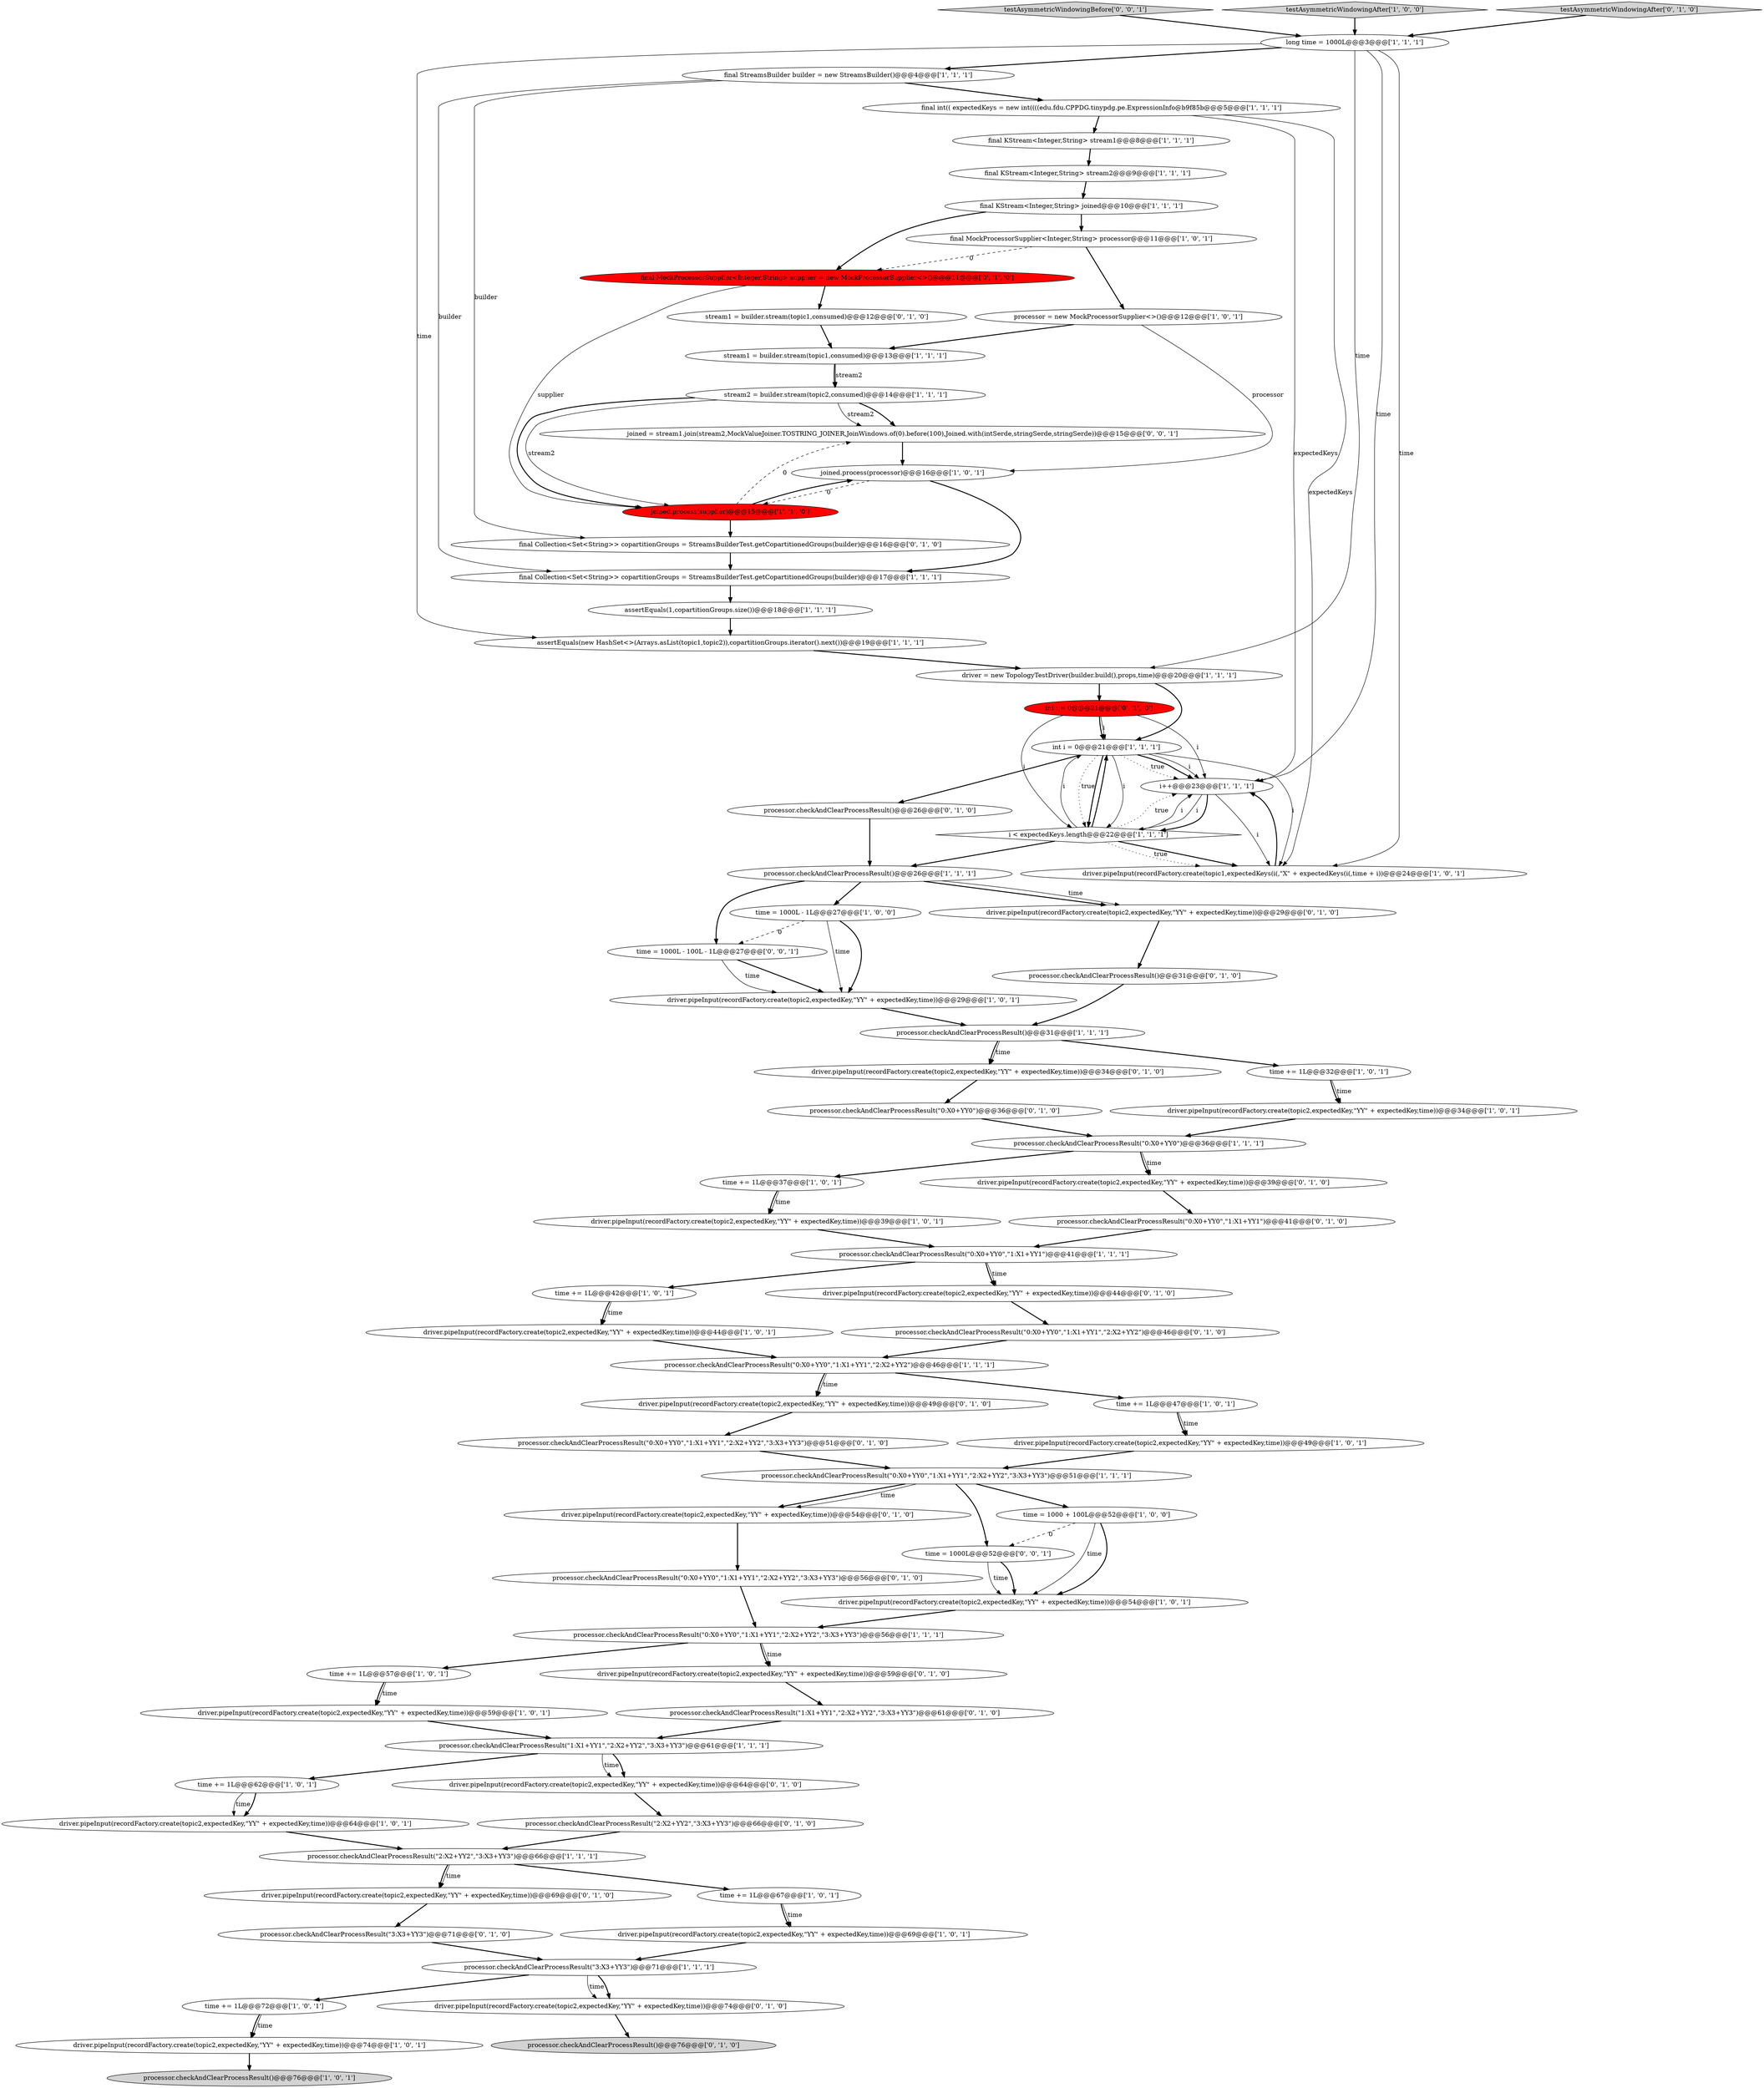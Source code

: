 digraph {
9 [style = filled, label = "processor.checkAndClearProcessResult(\"0:X0+YY0\")@@@36@@@['1', '1', '1']", fillcolor = white, shape = ellipse image = "AAA0AAABBB1BBB"];
64 [style = filled, label = "final MockProcessorSupplier<Integer,String> supplier = new MockProcessorSupplier<>()@@@11@@@['0', '1', '0']", fillcolor = red, shape = ellipse image = "AAA1AAABBB2BBB"];
34 [style = filled, label = "assertEquals(1,copartitionGroups.size())@@@18@@@['1', '1', '1']", fillcolor = white, shape = ellipse image = "AAA0AAABBB1BBB"];
75 [style = filled, label = "driver.pipeInput(recordFactory.create(topic2,expectedKey,\"YY\" + expectedKey,time))@@@69@@@['0', '1', '0']", fillcolor = white, shape = ellipse image = "AAA0AAABBB2BBB"];
76 [style = filled, label = "driver.pipeInput(recordFactory.create(topic2,expectedKey,\"YY\" + expectedKey,time))@@@29@@@['0', '1', '0']", fillcolor = white, shape = ellipse image = "AAA0AAABBB2BBB"];
49 [style = filled, label = "processor.checkAndClearProcessResult(\"0:X0+YY0\",\"1:X1+YY1\")@@@41@@@['1', '1', '1']", fillcolor = white, shape = ellipse image = "AAA0AAABBB1BBB"];
71 [style = filled, label = "driver.pipeInput(recordFactory.create(topic2,expectedKey,\"YY\" + expectedKey,time))@@@64@@@['0', '1', '0']", fillcolor = white, shape = ellipse image = "AAA0AAABBB2BBB"];
22 [style = filled, label = "stream2 = builder.stream(topic2,consumed)@@@14@@@['1', '1', '1']", fillcolor = white, shape = ellipse image = "AAA0AAABBB1BBB"];
32 [style = filled, label = "assertEquals(new HashSet<>(Arrays.asList(topic1,topic2)),copartitionGroups.iterator().next())@@@19@@@['1', '1', '1']", fillcolor = white, shape = ellipse image = "AAA0AAABBB1BBB"];
18 [style = filled, label = "processor = new MockProcessorSupplier<>()@@@12@@@['1', '0', '1']", fillcolor = white, shape = ellipse image = "AAA0AAABBB1BBB"];
26 [style = filled, label = "final StreamsBuilder builder = new StreamsBuilder()@@@4@@@['1', '1', '1']", fillcolor = white, shape = ellipse image = "AAA0AAABBB1BBB"];
53 [style = filled, label = "driver.pipeInput(recordFactory.create(topic2,expectedKey,\"YY\" + expectedKey,time))@@@39@@@['0', '1', '0']", fillcolor = white, shape = ellipse image = "AAA0AAABBB2BBB"];
5 [style = filled, label = "driver.pipeInput(recordFactory.create(topic2,expectedKey,\"YY\" + expectedKey,time))@@@74@@@['1', '0', '1']", fillcolor = white, shape = ellipse image = "AAA0AAABBB1BBB"];
17 [style = filled, label = "driver.pipeInput(recordFactory.create(topic2,expectedKey,\"YY\" + expectedKey,time))@@@59@@@['1', '0', '1']", fillcolor = white, shape = ellipse image = "AAA0AAABBB1BBB"];
39 [style = filled, label = "final KStream<Integer,String> stream1@@@8@@@['1', '1', '1']", fillcolor = white, shape = ellipse image = "AAA0AAABBB1BBB"];
31 [style = filled, label = "int i = 0@@@21@@@['1', '1', '1']", fillcolor = white, shape = ellipse image = "AAA0AAABBB1BBB"];
69 [style = filled, label = "processor.checkAndClearProcessResult()@@@26@@@['0', '1', '0']", fillcolor = white, shape = ellipse image = "AAA0AAABBB2BBB"];
70 [style = filled, label = "driver.pipeInput(recordFactory.create(topic2,expectedKey,\"YY\" + expectedKey,time))@@@44@@@['0', '1', '0']", fillcolor = white, shape = ellipse image = "AAA0AAABBB2BBB"];
81 [style = filled, label = "testAsymmetricWindowingBefore['0', '0', '1']", fillcolor = lightgray, shape = diamond image = "AAA0AAABBB3BBB"];
44 [style = filled, label = "time += 1L@@@67@@@['1', '0', '1']", fillcolor = white, shape = ellipse image = "AAA0AAABBB1BBB"];
72 [style = filled, label = "processor.checkAndClearProcessResult(\"3:X3+YY3\")@@@71@@@['0', '1', '0']", fillcolor = white, shape = ellipse image = "AAA0AAABBB2BBB"];
67 [style = filled, label = "processor.checkAndClearProcessResult(\"0:X0+YY0\")@@@36@@@['0', '1', '0']", fillcolor = white, shape = ellipse image = "AAA0AAABBB2BBB"];
30 [style = filled, label = "time += 1L@@@37@@@['1', '0', '1']", fillcolor = white, shape = ellipse image = "AAA0AAABBB1BBB"];
47 [style = filled, label = "processor.checkAndClearProcessResult(\"0:X0+YY0\",\"1:X1+YY1\",\"2:X2+YY2\",\"3:X3+YY3\")@@@51@@@['1', '1', '1']", fillcolor = white, shape = ellipse image = "AAA0AAABBB1BBB"];
52 [style = filled, label = "driver.pipeInput(recordFactory.create(topic2,expectedKey,\"YY\" + expectedKey,time))@@@59@@@['0', '1', '0']", fillcolor = white, shape = ellipse image = "AAA0AAABBB2BBB"];
11 [style = filled, label = "driver.pipeInput(recordFactory.create(topic2,expectedKey,\"YY\" + expectedKey,time))@@@44@@@['1', '0', '1']", fillcolor = white, shape = ellipse image = "AAA0AAABBB1BBB"];
62 [style = filled, label = "processor.checkAndClearProcessResult(\"1:X1+YY1\",\"2:X2+YY2\",\"3:X3+YY3\")@@@61@@@['0', '1', '0']", fillcolor = white, shape = ellipse image = "AAA0AAABBB2BBB"];
38 [style = filled, label = "testAsymmetricWindowingAfter['1', '0', '0']", fillcolor = lightgray, shape = diamond image = "AAA0AAABBB1BBB"];
46 [style = filled, label = "time += 1L@@@47@@@['1', '0', '1']", fillcolor = white, shape = ellipse image = "AAA0AAABBB1BBB"];
48 [style = filled, label = "time = 1000L - 1L@@@27@@@['1', '0', '0']", fillcolor = white, shape = ellipse image = "AAA0AAABBB1BBB"];
37 [style = filled, label = "driver.pipeInput(recordFactory.create(topic2,expectedKey,\"YY\" + expectedKey,time))@@@34@@@['1', '0', '1']", fillcolor = white, shape = ellipse image = "AAA0AAABBB1BBB"];
55 [style = filled, label = "processor.checkAndClearProcessResult(\"0:X0+YY0\",\"1:X1+YY1\",\"2:X2+YY2\",\"3:X3+YY3\")@@@51@@@['0', '1', '0']", fillcolor = white, shape = ellipse image = "AAA0AAABBB2BBB"];
56 [style = filled, label = "processor.checkAndClearProcessResult()@@@76@@@['0', '1', '0']", fillcolor = lightgray, shape = ellipse image = "AAA0AAABBB2BBB"];
45 [style = filled, label = "processor.checkAndClearProcessResult()@@@31@@@['1', '1', '1']", fillcolor = white, shape = ellipse image = "AAA0AAABBB1BBB"];
78 [style = filled, label = "time = 1000L - 100L - 1L@@@27@@@['0', '0', '1']", fillcolor = white, shape = ellipse image = "AAA0AAABBB3BBB"];
68 [style = filled, label = "testAsymmetricWindowingAfter['0', '1', '0']", fillcolor = lightgray, shape = diamond image = "AAA0AAABBB2BBB"];
20 [style = filled, label = "driver.pipeInput(recordFactory.create(topic2,expectedKey,\"YY\" + expectedKey,time))@@@64@@@['1', '0', '1']", fillcolor = white, shape = ellipse image = "AAA0AAABBB1BBB"];
13 [style = filled, label = "processor.checkAndClearProcessResult(\"1:X1+YY1\",\"2:X2+YY2\",\"3:X3+YY3\")@@@61@@@['1', '1', '1']", fillcolor = white, shape = ellipse image = "AAA0AAABBB1BBB"];
3 [style = filled, label = "driver.pipeInput(recordFactory.create(topic2,expectedKey,\"YY\" + expectedKey,time))@@@69@@@['1', '0', '1']", fillcolor = white, shape = ellipse image = "AAA0AAABBB1BBB"];
51 [style = filled, label = "long time = 1000L@@@3@@@['1', '1', '1']", fillcolor = white, shape = ellipse image = "AAA0AAABBB1BBB"];
19 [style = filled, label = "i++@@@23@@@['1', '1', '1']", fillcolor = white, shape = ellipse image = "AAA0AAABBB1BBB"];
4 [style = filled, label = "joined.process(processor)@@@16@@@['1', '0', '1']", fillcolor = white, shape = ellipse image = "AAA0AAABBB1BBB"];
25 [style = filled, label = "driver.pipeInput(recordFactory.create(topic2,expectedKey,\"YY\" + expectedKey,time))@@@49@@@['1', '0', '1']", fillcolor = white, shape = ellipse image = "AAA0AAABBB1BBB"];
27 [style = filled, label = "driver.pipeInput(recordFactory.create(topic2,expectedKey,\"YY\" + expectedKey,time))@@@29@@@['1', '0', '1']", fillcolor = white, shape = ellipse image = "AAA0AAABBB1BBB"];
50 [style = filled, label = "processor.checkAndClearProcessResult(\"3:X3+YY3\")@@@71@@@['1', '1', '1']", fillcolor = white, shape = ellipse image = "AAA0AAABBB1BBB"];
57 [style = filled, label = "processor.checkAndClearProcessResult(\"2:X2+YY2\",\"3:X3+YY3\")@@@66@@@['0', '1', '0']", fillcolor = white, shape = ellipse image = "AAA0AAABBB2BBB"];
66 [style = filled, label = "processor.checkAndClearProcessResult(\"0:X0+YY0\",\"1:X1+YY1\",\"2:X2+YY2\",\"3:X3+YY3\")@@@56@@@['0', '1', '0']", fillcolor = white, shape = ellipse image = "AAA0AAABBB2BBB"];
73 [style = filled, label = "int i = 0@@@21@@@['0', '1', '0']", fillcolor = red, shape = ellipse image = "AAA1AAABBB2BBB"];
80 [style = filled, label = "joined = stream1.join(stream2,MockValueJoiner.TOSTRING_JOINER,JoinWindows.of(0).before(100),Joined.with(intSerde,stringSerde,stringSerde))@@@15@@@['0', '0', '1']", fillcolor = white, shape = ellipse image = "AAA0AAABBB3BBB"];
1 [style = filled, label = "processor.checkAndClearProcessResult()@@@76@@@['1', '0', '1']", fillcolor = lightgray, shape = ellipse image = "AAA0AAABBB1BBB"];
0 [style = filled, label = "driver.pipeInput(recordFactory.create(topic2,expectedKey,\"YY\" + expectedKey,time))@@@39@@@['1', '0', '1']", fillcolor = white, shape = ellipse image = "AAA0AAABBB1BBB"];
16 [style = filled, label = "final Collection<Set<String>> copartitionGroups = StreamsBuilderTest.getCopartitionedGroups(builder)@@@17@@@['1', '1', '1']", fillcolor = white, shape = ellipse image = "AAA0AAABBB1BBB"];
33 [style = filled, label = "i < expectedKeys.length@@@22@@@['1', '1', '1']", fillcolor = white, shape = diamond image = "AAA0AAABBB1BBB"];
61 [style = filled, label = "processor.checkAndClearProcessResult()@@@31@@@['0', '1', '0']", fillcolor = white, shape = ellipse image = "AAA0AAABBB2BBB"];
24 [style = filled, label = "driver = new TopologyTestDriver(builder.build(),props,time)@@@20@@@['1', '1', '1']", fillcolor = white, shape = ellipse image = "AAA0AAABBB1BBB"];
7 [style = filled, label = "processor.checkAndClearProcessResult()@@@26@@@['1', '1', '1']", fillcolor = white, shape = ellipse image = "AAA0AAABBB1BBB"];
10 [style = filled, label = "processor.checkAndClearProcessResult(\"2:X2+YY2\",\"3:X3+YY3\")@@@66@@@['1', '1', '1']", fillcolor = white, shape = ellipse image = "AAA0AAABBB1BBB"];
12 [style = filled, label = "time += 1L@@@72@@@['1', '0', '1']", fillcolor = white, shape = ellipse image = "AAA0AAABBB1BBB"];
6 [style = filled, label = "final KStream<Integer,String> stream2@@@9@@@['1', '1', '1']", fillcolor = white, shape = ellipse image = "AAA0AAABBB1BBB"];
29 [style = filled, label = "time += 1L@@@62@@@['1', '0', '1']", fillcolor = white, shape = ellipse image = "AAA0AAABBB1BBB"];
41 [style = filled, label = "final int(( expectedKeys = new int((((edu.fdu.CPPDG.tinypdg.pe.ExpressionInfo@b9f85b@@@5@@@['1', '1', '1']", fillcolor = white, shape = ellipse image = "AAA0AAABBB1BBB"];
59 [style = filled, label = "processor.checkAndClearProcessResult(\"0:X0+YY0\",\"1:X1+YY1\",\"2:X2+YY2\")@@@46@@@['0', '1', '0']", fillcolor = white, shape = ellipse image = "AAA0AAABBB2BBB"];
63 [style = filled, label = "processor.checkAndClearProcessResult(\"0:X0+YY0\",\"1:X1+YY1\")@@@41@@@['0', '1', '0']", fillcolor = white, shape = ellipse image = "AAA0AAABBB2BBB"];
65 [style = filled, label = "driver.pipeInput(recordFactory.create(topic2,expectedKey,\"YY\" + expectedKey,time))@@@34@@@['0', '1', '0']", fillcolor = white, shape = ellipse image = "AAA0AAABBB2BBB"];
8 [style = filled, label = "final KStream<Integer,String> joined@@@10@@@['1', '1', '1']", fillcolor = white, shape = ellipse image = "AAA0AAABBB1BBB"];
58 [style = filled, label = "driver.pipeInput(recordFactory.create(topic2,expectedKey,\"YY\" + expectedKey,time))@@@54@@@['0', '1', '0']", fillcolor = white, shape = ellipse image = "AAA0AAABBB2BBB"];
21 [style = filled, label = "stream1 = builder.stream(topic1,consumed)@@@13@@@['1', '1', '1']", fillcolor = white, shape = ellipse image = "AAA0AAABBB1BBB"];
28 [style = filled, label = "driver.pipeInput(recordFactory.create(topic2,expectedKey,\"YY\" + expectedKey,time))@@@54@@@['1', '0', '1']", fillcolor = white, shape = ellipse image = "AAA0AAABBB1BBB"];
40 [style = filled, label = "time += 1L@@@42@@@['1', '0', '1']", fillcolor = white, shape = ellipse image = "AAA0AAABBB1BBB"];
74 [style = filled, label = "stream1 = builder.stream(topic1,consumed)@@@12@@@['0', '1', '0']", fillcolor = white, shape = ellipse image = "AAA0AAABBB2BBB"];
42 [style = filled, label = "driver.pipeInput(recordFactory.create(topic1,expectedKeys(i(,\"X\" + expectedKeys(i(,time + i))@@@24@@@['1', '0', '1']", fillcolor = white, shape = ellipse image = "AAA0AAABBB1BBB"];
2 [style = filled, label = "final MockProcessorSupplier<Integer,String> processor@@@11@@@['1', '0', '1']", fillcolor = white, shape = ellipse image = "AAA0AAABBB1BBB"];
15 [style = filled, label = "processor.checkAndClearProcessResult(\"0:X0+YY0\",\"1:X1+YY1\",\"2:X2+YY2\",\"3:X3+YY3\")@@@56@@@['1', '1', '1']", fillcolor = white, shape = ellipse image = "AAA0AAABBB1BBB"];
79 [style = filled, label = "time = 1000L@@@52@@@['0', '0', '1']", fillcolor = white, shape = ellipse image = "AAA0AAABBB3BBB"];
23 [style = filled, label = "processor.checkAndClearProcessResult(\"0:X0+YY0\",\"1:X1+YY1\",\"2:X2+YY2\")@@@46@@@['1', '1', '1']", fillcolor = white, shape = ellipse image = "AAA0AAABBB1BBB"];
14 [style = filled, label = "time += 1L@@@57@@@['1', '0', '1']", fillcolor = white, shape = ellipse image = "AAA0AAABBB1BBB"];
54 [style = filled, label = "final Collection<Set<String>> copartitionGroups = StreamsBuilderTest.getCopartitionedGroups(builder)@@@16@@@['0', '1', '0']", fillcolor = white, shape = ellipse image = "AAA0AAABBB2BBB"];
60 [style = filled, label = "driver.pipeInput(recordFactory.create(topic2,expectedKey,\"YY\" + expectedKey,time))@@@74@@@['0', '1', '0']", fillcolor = white, shape = ellipse image = "AAA0AAABBB2BBB"];
77 [style = filled, label = "driver.pipeInput(recordFactory.create(topic2,expectedKey,\"YY\" + expectedKey,time))@@@49@@@['0', '1', '0']", fillcolor = white, shape = ellipse image = "AAA0AAABBB2BBB"];
36 [style = filled, label = "joined.process(supplier)@@@15@@@['1', '1', '0']", fillcolor = red, shape = ellipse image = "AAA1AAABBB1BBB"];
43 [style = filled, label = "time = 1000 + 100L@@@52@@@['1', '0', '0']", fillcolor = white, shape = ellipse image = "AAA0AAABBB1BBB"];
35 [style = filled, label = "time += 1L@@@32@@@['1', '0', '1']", fillcolor = white, shape = ellipse image = "AAA0AAABBB1BBB"];
9->53 [style = bold, label=""];
78->27 [style = bold, label=""];
61->45 [style = bold, label=""];
26->16 [style = solid, label="builder"];
62->13 [style = bold, label=""];
79->28 [style = solid, label="time"];
65->67 [style = bold, label=""];
45->65 [style = bold, label=""];
46->25 [style = bold, label=""];
12->5 [style = bold, label=""];
55->47 [style = bold, label=""];
31->19 [style = solid, label="i"];
38->51 [style = bold, label=""];
22->36 [style = solid, label="stream2"];
53->63 [style = bold, label=""];
76->61 [style = bold, label=""];
24->73 [style = bold, label=""];
39->6 [style = bold, label=""];
14->17 [style = bold, label=""];
14->17 [style = solid, label="time"];
7->48 [style = bold, label=""];
2->64 [style = dashed, label="0"];
74->21 [style = bold, label=""];
48->27 [style = bold, label=""];
29->20 [style = solid, label="time"];
48->27 [style = solid, label="time"];
37->9 [style = bold, label=""];
23->77 [style = bold, label=""];
67->9 [style = bold, label=""];
40->11 [style = bold, label=""];
10->75 [style = bold, label=""];
54->16 [style = bold, label=""];
4->36 [style = dashed, label="0"];
35->37 [style = bold, label=""];
15->52 [style = bold, label=""];
33->42 [style = bold, label=""];
22->80 [style = bold, label=""];
27->45 [style = bold, label=""];
50->12 [style = bold, label=""];
35->37 [style = solid, label="time"];
51->26 [style = bold, label=""];
41->19 [style = solid, label="expectedKeys"];
51->42 [style = solid, label="time"];
31->33 [style = solid, label="i"];
34->32 [style = bold, label=""];
49->40 [style = bold, label=""];
45->35 [style = bold, label=""];
49->70 [style = bold, label=""];
4->16 [style = bold, label=""];
42->19 [style = bold, label=""];
64->36 [style = solid, label="supplier"];
31->19 [style = dotted, label="true"];
33->7 [style = bold, label=""];
33->31 [style = solid, label="i"];
31->69 [style = bold, label=""];
51->24 [style = solid, label="time"];
25->47 [style = bold, label=""];
73->33 [style = solid, label="i"];
51->32 [style = solid, label="time"];
78->27 [style = solid, label="time"];
80->4 [style = bold, label=""];
8->64 [style = bold, label=""];
44->3 [style = bold, label=""];
69->7 [style = bold, label=""];
36->4 [style = bold, label=""];
64->74 [style = bold, label=""];
16->34 [style = bold, label=""];
81->51 [style = bold, label=""];
2->18 [style = bold, label=""];
47->43 [style = bold, label=""];
66->15 [style = bold, label=""];
31->33 [style = dotted, label="true"];
13->71 [style = solid, label="time"];
72->50 [style = bold, label=""];
47->58 [style = bold, label=""];
5->1 [style = bold, label=""];
29->20 [style = bold, label=""];
70->59 [style = bold, label=""];
7->78 [style = bold, label=""];
10->44 [style = bold, label=""];
7->76 [style = bold, label=""];
21->22 [style = bold, label=""];
51->19 [style = solid, label="time"];
31->33 [style = bold, label=""];
31->42 [style = solid, label="i"];
43->28 [style = solid, label="time"];
12->5 [style = solid, label="time"];
52->62 [style = bold, label=""];
22->80 [style = solid, label="stream2"];
43->79 [style = dashed, label="0"];
19->33 [style = solid, label="i"];
60->56 [style = bold, label=""];
19->33 [style = bold, label=""];
47->58 [style = solid, label="time"];
15->14 [style = bold, label=""];
49->70 [style = solid, label="time"];
45->65 [style = solid, label="time"];
48->78 [style = dashed, label="0"];
50->60 [style = solid, label="time"];
47->79 [style = bold, label=""];
68->51 [style = bold, label=""];
58->66 [style = bold, label=""];
13->71 [style = bold, label=""];
26->41 [style = bold, label=""];
50->60 [style = bold, label=""];
8->2 [style = bold, label=""];
24->31 [style = bold, label=""];
0->49 [style = bold, label=""];
46->25 [style = solid, label="time"];
79->28 [style = bold, label=""];
36->80 [style = dashed, label="0"];
77->55 [style = bold, label=""];
75->72 [style = bold, label=""];
17->13 [style = bold, label=""];
30->0 [style = bold, label=""];
18->21 [style = bold, label=""];
31->19 [style = bold, label=""];
3->50 [style = bold, label=""];
26->54 [style = solid, label="builder"];
7->76 [style = solid, label="time"];
28->15 [style = bold, label=""];
9->53 [style = solid, label="time"];
18->4 [style = solid, label="processor"];
59->23 [style = bold, label=""];
63->49 [style = bold, label=""];
23->46 [style = bold, label=""];
9->30 [style = bold, label=""];
41->42 [style = solid, label="expectedKeys"];
43->28 [style = bold, label=""];
20->10 [style = bold, label=""];
10->75 [style = solid, label="time"];
73->19 [style = solid, label="i"];
21->22 [style = solid, label="stream2"];
44->3 [style = solid, label="time"];
71->57 [style = bold, label=""];
13->29 [style = bold, label=""];
19->42 [style = solid, label="i"];
33->42 [style = dotted, label="true"];
73->31 [style = solid, label="i"];
22->36 [style = bold, label=""];
6->8 [style = bold, label=""];
33->31 [style = bold, label=""];
33->19 [style = dotted, label="true"];
23->77 [style = solid, label="time"];
73->31 [style = bold, label=""];
36->54 [style = bold, label=""];
33->19 [style = solid, label="i"];
41->39 [style = bold, label=""];
15->52 [style = solid, label="time"];
57->10 [style = bold, label=""];
40->11 [style = solid, label="time"];
32->24 [style = bold, label=""];
11->23 [style = bold, label=""];
30->0 [style = solid, label="time"];
}
